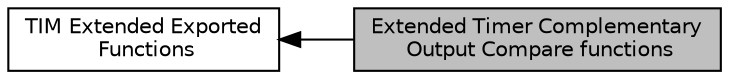 digraph "Extended Timer Complementary Output Compare functions"
{
  edge [fontname="Helvetica",fontsize="10",labelfontname="Helvetica",labelfontsize="10"];
  node [fontname="Helvetica",fontsize="10",shape=box];
  rankdir=LR;
  Node2 [label="TIM Extended Exported\l Functions",height=0.2,width=0.4,color="black", fillcolor="white", style="filled",URL="$group__TIMEx__Exported__Functions.html",tooltip=" "];
  Node1 [label="Extended Timer Complementary\l Output Compare functions",height=0.2,width=0.4,color="black", fillcolor="grey75", style="filled", fontcolor="black",tooltip="Timer Complementary Output Compare functions."];
  Node2->Node1 [shape=plaintext, dir="back", style="solid"];
}
